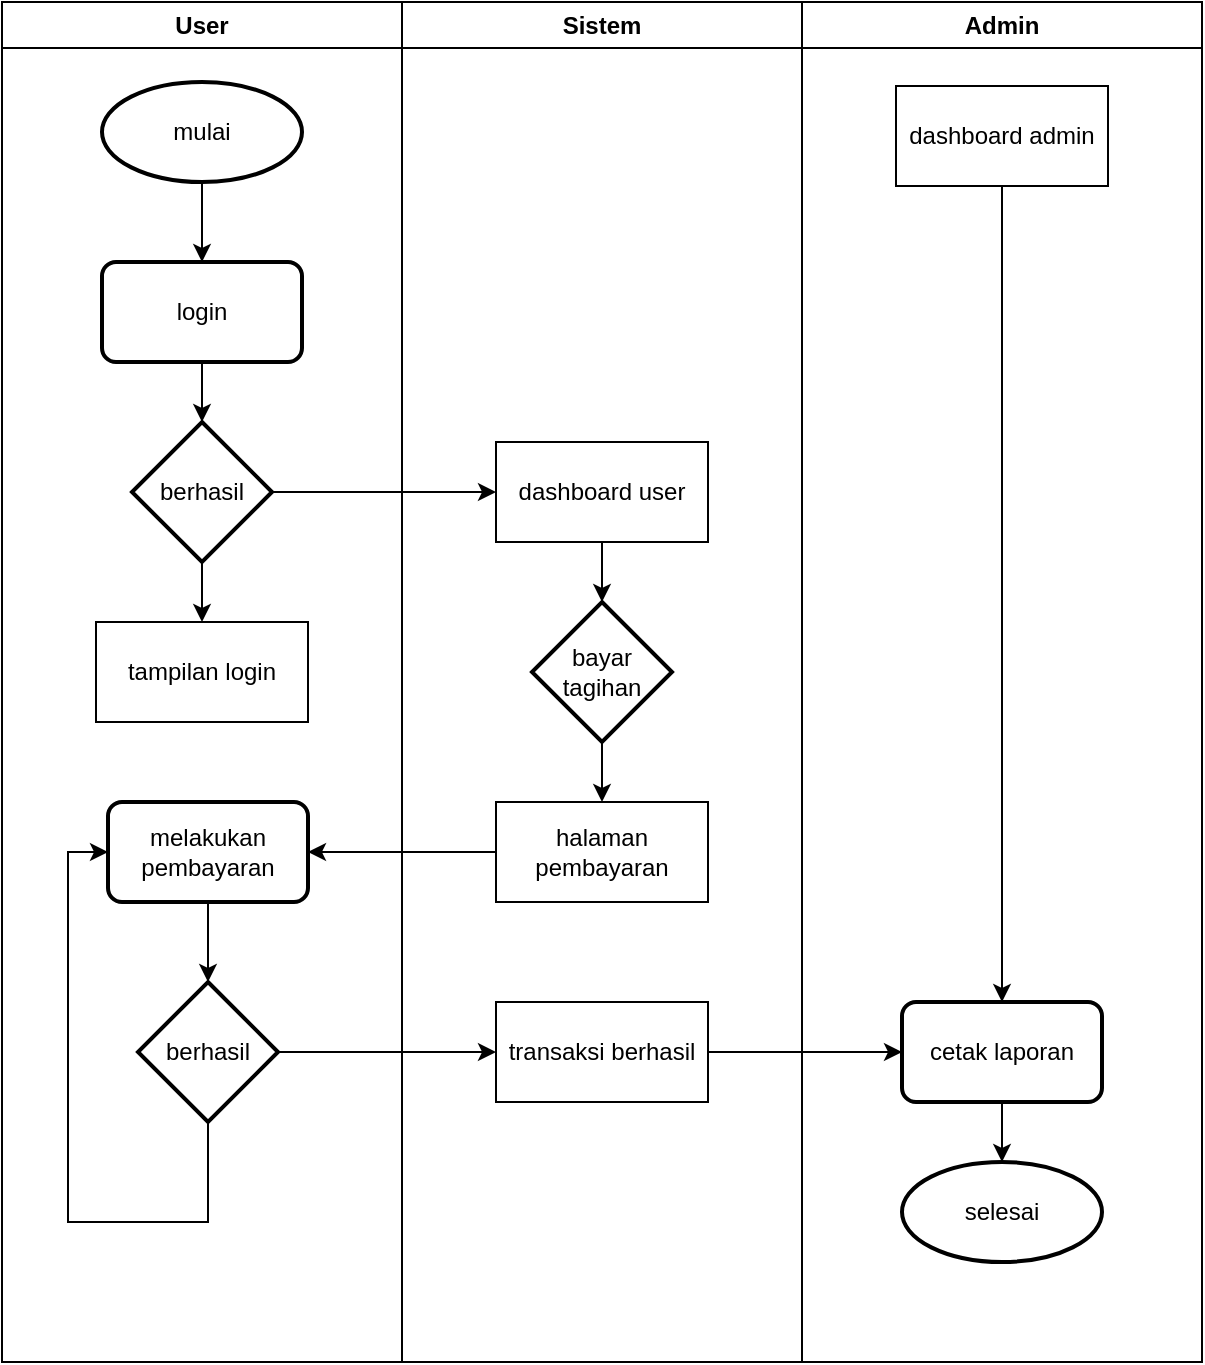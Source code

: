 <mxfile version="24.2.1" type="device">
  <diagram id="C5RBs43oDa-KdzZeNtuy" name="Page-1">
    <mxGraphModel dx="1509" dy="813" grid="1" gridSize="10" guides="1" tooltips="1" connect="1" arrows="1" fold="1" page="1" pageScale="1" pageWidth="827" pageHeight="1169" math="0" shadow="0">
      <root>
        <mxCell id="WIyWlLk6GJQsqaUBKTNV-0" />
        <mxCell id="WIyWlLk6GJQsqaUBKTNV-1" parent="WIyWlLk6GJQsqaUBKTNV-0" />
        <mxCell id="r7AjFzzUCgHGY4rbMB5s-0" value="User" style="swimlane;whiteSpace=wrap;html=1;" vertex="1" parent="WIyWlLk6GJQsqaUBKTNV-1">
          <mxGeometry x="120" y="40" width="200" height="680" as="geometry" />
        </mxCell>
        <mxCell id="r7AjFzzUCgHGY4rbMB5s-6" value="" style="edgeStyle=orthogonalEdgeStyle;rounded=0;orthogonalLoop=1;jettySize=auto;html=1;" edge="1" parent="r7AjFzzUCgHGY4rbMB5s-0" source="r7AjFzzUCgHGY4rbMB5s-4">
          <mxGeometry relative="1" as="geometry">
            <mxPoint x="100" y="130" as="targetPoint" />
          </mxGeometry>
        </mxCell>
        <mxCell id="r7AjFzzUCgHGY4rbMB5s-4" value="mulai" style="strokeWidth=2;html=1;shape=mxgraph.flowchart.start_1;whiteSpace=wrap;" vertex="1" parent="r7AjFzzUCgHGY4rbMB5s-0">
          <mxGeometry x="50" y="40" width="100" height="50" as="geometry" />
        </mxCell>
        <mxCell id="r7AjFzzUCgHGY4rbMB5s-10" value="" style="edgeStyle=orthogonalEdgeStyle;rounded=0;orthogonalLoop=1;jettySize=auto;html=1;" edge="1" parent="r7AjFzzUCgHGY4rbMB5s-0" source="r7AjFzzUCgHGY4rbMB5s-8" target="r7AjFzzUCgHGY4rbMB5s-9">
          <mxGeometry relative="1" as="geometry" />
        </mxCell>
        <mxCell id="r7AjFzzUCgHGY4rbMB5s-8" value="login" style="rounded=1;whiteSpace=wrap;html=1;absoluteArcSize=1;arcSize=14;strokeWidth=2;" vertex="1" parent="r7AjFzzUCgHGY4rbMB5s-0">
          <mxGeometry x="50" y="130" width="100" height="50" as="geometry" />
        </mxCell>
        <mxCell id="r7AjFzzUCgHGY4rbMB5s-14" value="" style="edgeStyle=orthogonalEdgeStyle;rounded=0;orthogonalLoop=1;jettySize=auto;html=1;" edge="1" parent="r7AjFzzUCgHGY4rbMB5s-0" source="r7AjFzzUCgHGY4rbMB5s-9" target="r7AjFzzUCgHGY4rbMB5s-13">
          <mxGeometry relative="1" as="geometry" />
        </mxCell>
        <mxCell id="r7AjFzzUCgHGY4rbMB5s-9" value="berhasil" style="strokeWidth=2;html=1;shape=mxgraph.flowchart.decision;whiteSpace=wrap;" vertex="1" parent="r7AjFzzUCgHGY4rbMB5s-0">
          <mxGeometry x="65" y="210" width="70" height="70" as="geometry" />
        </mxCell>
        <mxCell id="r7AjFzzUCgHGY4rbMB5s-13" value="tampilan login" style="rounded=0;whiteSpace=wrap;html=1;" vertex="1" parent="r7AjFzzUCgHGY4rbMB5s-0">
          <mxGeometry x="47" y="310" width="106" height="50" as="geometry" />
        </mxCell>
        <mxCell id="r7AjFzzUCgHGY4rbMB5s-22" value="" style="edgeStyle=orthogonalEdgeStyle;rounded=0;orthogonalLoop=1;jettySize=auto;html=1;" edge="1" parent="r7AjFzzUCgHGY4rbMB5s-0" source="r7AjFzzUCgHGY4rbMB5s-19" target="r7AjFzzUCgHGY4rbMB5s-21">
          <mxGeometry relative="1" as="geometry" />
        </mxCell>
        <mxCell id="r7AjFzzUCgHGY4rbMB5s-19" value="melakukan pembayaran" style="rounded=1;whiteSpace=wrap;html=1;absoluteArcSize=1;arcSize=14;strokeWidth=2;" vertex="1" parent="r7AjFzzUCgHGY4rbMB5s-0">
          <mxGeometry x="53" y="400" width="100" height="50" as="geometry" />
        </mxCell>
        <mxCell id="r7AjFzzUCgHGY4rbMB5s-25" style="edgeStyle=orthogonalEdgeStyle;rounded=0;orthogonalLoop=1;jettySize=auto;html=1;entryX=0;entryY=0.5;entryDx=0;entryDy=0;" edge="1" parent="r7AjFzzUCgHGY4rbMB5s-0" source="r7AjFzzUCgHGY4rbMB5s-21" target="r7AjFzzUCgHGY4rbMB5s-19">
          <mxGeometry relative="1" as="geometry">
            <Array as="points">
              <mxPoint x="103" y="610" />
              <mxPoint x="33" y="610" />
              <mxPoint x="33" y="425" />
            </Array>
          </mxGeometry>
        </mxCell>
        <mxCell id="r7AjFzzUCgHGY4rbMB5s-21" value="berhasil" style="strokeWidth=2;html=1;shape=mxgraph.flowchart.decision;whiteSpace=wrap;" vertex="1" parent="r7AjFzzUCgHGY4rbMB5s-0">
          <mxGeometry x="68" y="490" width="70" height="70" as="geometry" />
        </mxCell>
        <mxCell id="r7AjFzzUCgHGY4rbMB5s-1" value="Sistem" style="swimlane;whiteSpace=wrap;html=1;" vertex="1" parent="WIyWlLk6GJQsqaUBKTNV-1">
          <mxGeometry x="320" y="40" width="200" height="680" as="geometry" />
        </mxCell>
        <mxCell id="r7AjFzzUCgHGY4rbMB5s-16" value="" style="edgeStyle=orthogonalEdgeStyle;rounded=0;orthogonalLoop=1;jettySize=auto;html=1;" edge="1" parent="r7AjFzzUCgHGY4rbMB5s-1" source="r7AjFzzUCgHGY4rbMB5s-11" target="r7AjFzzUCgHGY4rbMB5s-15">
          <mxGeometry relative="1" as="geometry" />
        </mxCell>
        <mxCell id="r7AjFzzUCgHGY4rbMB5s-11" value="dashboard user" style="rounded=0;whiteSpace=wrap;html=1;" vertex="1" parent="r7AjFzzUCgHGY4rbMB5s-1">
          <mxGeometry x="47" y="220" width="106" height="50" as="geometry" />
        </mxCell>
        <mxCell id="r7AjFzzUCgHGY4rbMB5s-18" value="" style="edgeStyle=orthogonalEdgeStyle;rounded=0;orthogonalLoop=1;jettySize=auto;html=1;" edge="1" parent="r7AjFzzUCgHGY4rbMB5s-1" source="r7AjFzzUCgHGY4rbMB5s-15" target="r7AjFzzUCgHGY4rbMB5s-17">
          <mxGeometry relative="1" as="geometry" />
        </mxCell>
        <mxCell id="r7AjFzzUCgHGY4rbMB5s-15" value="bayar tagihan" style="strokeWidth=2;html=1;shape=mxgraph.flowchart.decision;whiteSpace=wrap;" vertex="1" parent="r7AjFzzUCgHGY4rbMB5s-1">
          <mxGeometry x="65" y="300" width="70" height="70" as="geometry" />
        </mxCell>
        <mxCell id="r7AjFzzUCgHGY4rbMB5s-17" value="halaman pembayaran" style="rounded=0;whiteSpace=wrap;html=1;" vertex="1" parent="r7AjFzzUCgHGY4rbMB5s-1">
          <mxGeometry x="47" y="400" width="106" height="50" as="geometry" />
        </mxCell>
        <mxCell id="r7AjFzzUCgHGY4rbMB5s-23" value="transaksi berhasil" style="rounded=0;whiteSpace=wrap;html=1;" vertex="1" parent="r7AjFzzUCgHGY4rbMB5s-1">
          <mxGeometry x="47" y="500" width="106" height="50" as="geometry" />
        </mxCell>
        <mxCell id="r7AjFzzUCgHGY4rbMB5s-2" value="Admin" style="swimlane;whiteSpace=wrap;html=1;" vertex="1" parent="WIyWlLk6GJQsqaUBKTNV-1">
          <mxGeometry x="520" y="40" width="200" height="680" as="geometry" />
        </mxCell>
        <mxCell id="r7AjFzzUCgHGY4rbMB5s-30" value="" style="edgeStyle=orthogonalEdgeStyle;rounded=0;orthogonalLoop=1;jettySize=auto;html=1;" edge="1" parent="r7AjFzzUCgHGY4rbMB5s-2" source="r7AjFzzUCgHGY4rbMB5s-27" target="r7AjFzzUCgHGY4rbMB5s-28">
          <mxGeometry relative="1" as="geometry" />
        </mxCell>
        <mxCell id="r7AjFzzUCgHGY4rbMB5s-27" value="cetak laporan" style="rounded=1;whiteSpace=wrap;html=1;absoluteArcSize=1;arcSize=14;strokeWidth=2;" vertex="1" parent="r7AjFzzUCgHGY4rbMB5s-2">
          <mxGeometry x="50" y="500" width="100" height="50" as="geometry" />
        </mxCell>
        <mxCell id="r7AjFzzUCgHGY4rbMB5s-28" value="selesai" style="strokeWidth=2;html=1;shape=mxgraph.flowchart.start_1;whiteSpace=wrap;" vertex="1" parent="r7AjFzzUCgHGY4rbMB5s-2">
          <mxGeometry x="50" y="580" width="100" height="50" as="geometry" />
        </mxCell>
        <mxCell id="r7AjFzzUCgHGY4rbMB5s-32" style="edgeStyle=orthogonalEdgeStyle;rounded=0;orthogonalLoop=1;jettySize=auto;html=1;entryX=0.5;entryY=0;entryDx=0;entryDy=0;" edge="1" parent="r7AjFzzUCgHGY4rbMB5s-2" source="r7AjFzzUCgHGY4rbMB5s-31" target="r7AjFzzUCgHGY4rbMB5s-27">
          <mxGeometry relative="1" as="geometry" />
        </mxCell>
        <mxCell id="r7AjFzzUCgHGY4rbMB5s-31" value="dashboard admin" style="rounded=0;whiteSpace=wrap;html=1;" vertex="1" parent="r7AjFzzUCgHGY4rbMB5s-2">
          <mxGeometry x="47" y="42" width="106" height="50" as="geometry" />
        </mxCell>
        <mxCell id="r7AjFzzUCgHGY4rbMB5s-12" value="" style="edgeStyle=orthogonalEdgeStyle;rounded=0;orthogonalLoop=1;jettySize=auto;html=1;" edge="1" parent="WIyWlLk6GJQsqaUBKTNV-1" source="r7AjFzzUCgHGY4rbMB5s-9" target="r7AjFzzUCgHGY4rbMB5s-11">
          <mxGeometry relative="1" as="geometry" />
        </mxCell>
        <mxCell id="r7AjFzzUCgHGY4rbMB5s-20" value="" style="edgeStyle=orthogonalEdgeStyle;rounded=0;orthogonalLoop=1;jettySize=auto;html=1;" edge="1" parent="WIyWlLk6GJQsqaUBKTNV-1" source="r7AjFzzUCgHGY4rbMB5s-17" target="r7AjFzzUCgHGY4rbMB5s-19">
          <mxGeometry relative="1" as="geometry" />
        </mxCell>
        <mxCell id="r7AjFzzUCgHGY4rbMB5s-24" value="" style="edgeStyle=orthogonalEdgeStyle;rounded=0;orthogonalLoop=1;jettySize=auto;html=1;" edge="1" parent="WIyWlLk6GJQsqaUBKTNV-1" source="r7AjFzzUCgHGY4rbMB5s-21" target="r7AjFzzUCgHGY4rbMB5s-23">
          <mxGeometry relative="1" as="geometry" />
        </mxCell>
        <mxCell id="r7AjFzzUCgHGY4rbMB5s-29" value="" style="edgeStyle=orthogonalEdgeStyle;rounded=0;orthogonalLoop=1;jettySize=auto;html=1;" edge="1" parent="WIyWlLk6GJQsqaUBKTNV-1" source="r7AjFzzUCgHGY4rbMB5s-23" target="r7AjFzzUCgHGY4rbMB5s-27">
          <mxGeometry relative="1" as="geometry" />
        </mxCell>
      </root>
    </mxGraphModel>
  </diagram>
</mxfile>
